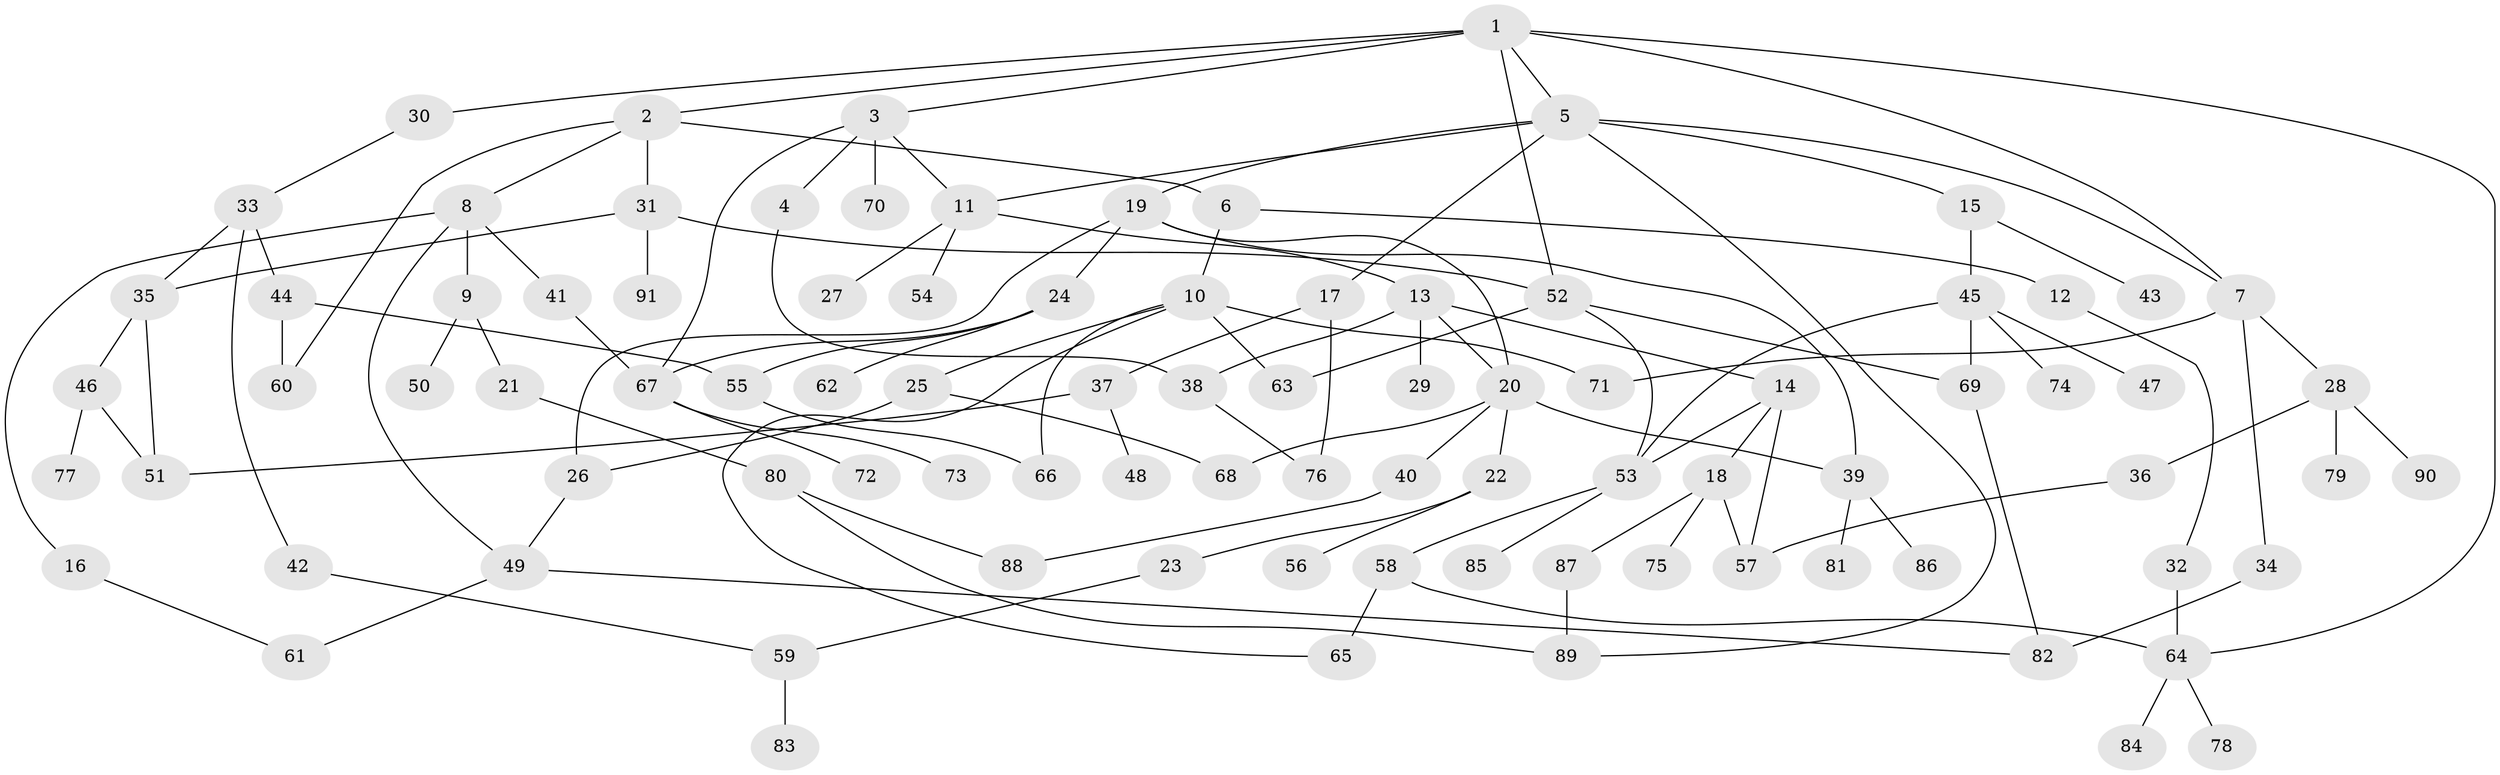 // coarse degree distribution, {7: 0.03125, 5: 0.109375, 3: 0.25, 4: 0.140625, 1: 0.265625, 2: 0.140625, 6: 0.0625}
// Generated by graph-tools (version 1.1) at 2025/36/03/04/25 23:36:00]
// undirected, 91 vertices, 125 edges
graph export_dot {
  node [color=gray90,style=filled];
  1;
  2;
  3;
  4;
  5;
  6;
  7;
  8;
  9;
  10;
  11;
  12;
  13;
  14;
  15;
  16;
  17;
  18;
  19;
  20;
  21;
  22;
  23;
  24;
  25;
  26;
  27;
  28;
  29;
  30;
  31;
  32;
  33;
  34;
  35;
  36;
  37;
  38;
  39;
  40;
  41;
  42;
  43;
  44;
  45;
  46;
  47;
  48;
  49;
  50;
  51;
  52;
  53;
  54;
  55;
  56;
  57;
  58;
  59;
  60;
  61;
  62;
  63;
  64;
  65;
  66;
  67;
  68;
  69;
  70;
  71;
  72;
  73;
  74;
  75;
  76;
  77;
  78;
  79;
  80;
  81;
  82;
  83;
  84;
  85;
  86;
  87;
  88;
  89;
  90;
  91;
  1 -- 2;
  1 -- 3;
  1 -- 5;
  1 -- 7;
  1 -- 30;
  1 -- 64;
  1 -- 52;
  2 -- 6;
  2 -- 8;
  2 -- 31;
  2 -- 60;
  3 -- 4;
  3 -- 70;
  3 -- 11;
  3 -- 67;
  4 -- 38;
  5 -- 11;
  5 -- 15;
  5 -- 17;
  5 -- 19;
  5 -- 89;
  5 -- 7;
  6 -- 10;
  6 -- 12;
  7 -- 28;
  7 -- 34;
  7 -- 71;
  8 -- 9;
  8 -- 16;
  8 -- 41;
  8 -- 49;
  9 -- 21;
  9 -- 50;
  10 -- 25;
  10 -- 71;
  10 -- 66;
  10 -- 65;
  10 -- 63;
  11 -- 13;
  11 -- 27;
  11 -- 54;
  12 -- 32;
  13 -- 14;
  13 -- 20;
  13 -- 29;
  13 -- 38;
  14 -- 18;
  14 -- 53;
  14 -- 57;
  15 -- 43;
  15 -- 45;
  16 -- 61;
  17 -- 37;
  17 -- 76;
  18 -- 57;
  18 -- 75;
  18 -- 87;
  19 -- 24;
  19 -- 26;
  19 -- 39;
  19 -- 20;
  20 -- 22;
  20 -- 40;
  20 -- 68;
  20 -- 39;
  21 -- 80;
  22 -- 23;
  22 -- 56;
  23 -- 59;
  24 -- 55;
  24 -- 62;
  24 -- 67;
  25 -- 68;
  25 -- 26;
  26 -- 49;
  28 -- 36;
  28 -- 79;
  28 -- 90;
  30 -- 33;
  31 -- 35;
  31 -- 52;
  31 -- 91;
  32 -- 64;
  33 -- 42;
  33 -- 44;
  33 -- 35;
  34 -- 82;
  35 -- 46;
  35 -- 51;
  36 -- 57;
  37 -- 48;
  37 -- 51;
  38 -- 76;
  39 -- 81;
  39 -- 86;
  40 -- 88;
  41 -- 67;
  42 -- 59;
  44 -- 60;
  44 -- 55;
  45 -- 47;
  45 -- 74;
  45 -- 53;
  45 -- 69;
  46 -- 77;
  46 -- 51;
  49 -- 61;
  49 -- 82;
  52 -- 63;
  52 -- 69;
  52 -- 53;
  53 -- 58;
  53 -- 85;
  55 -- 66;
  58 -- 65;
  58 -- 64;
  59 -- 83;
  64 -- 78;
  64 -- 84;
  67 -- 72;
  67 -- 73;
  69 -- 82;
  80 -- 88;
  80 -- 89;
  87 -- 89;
}
